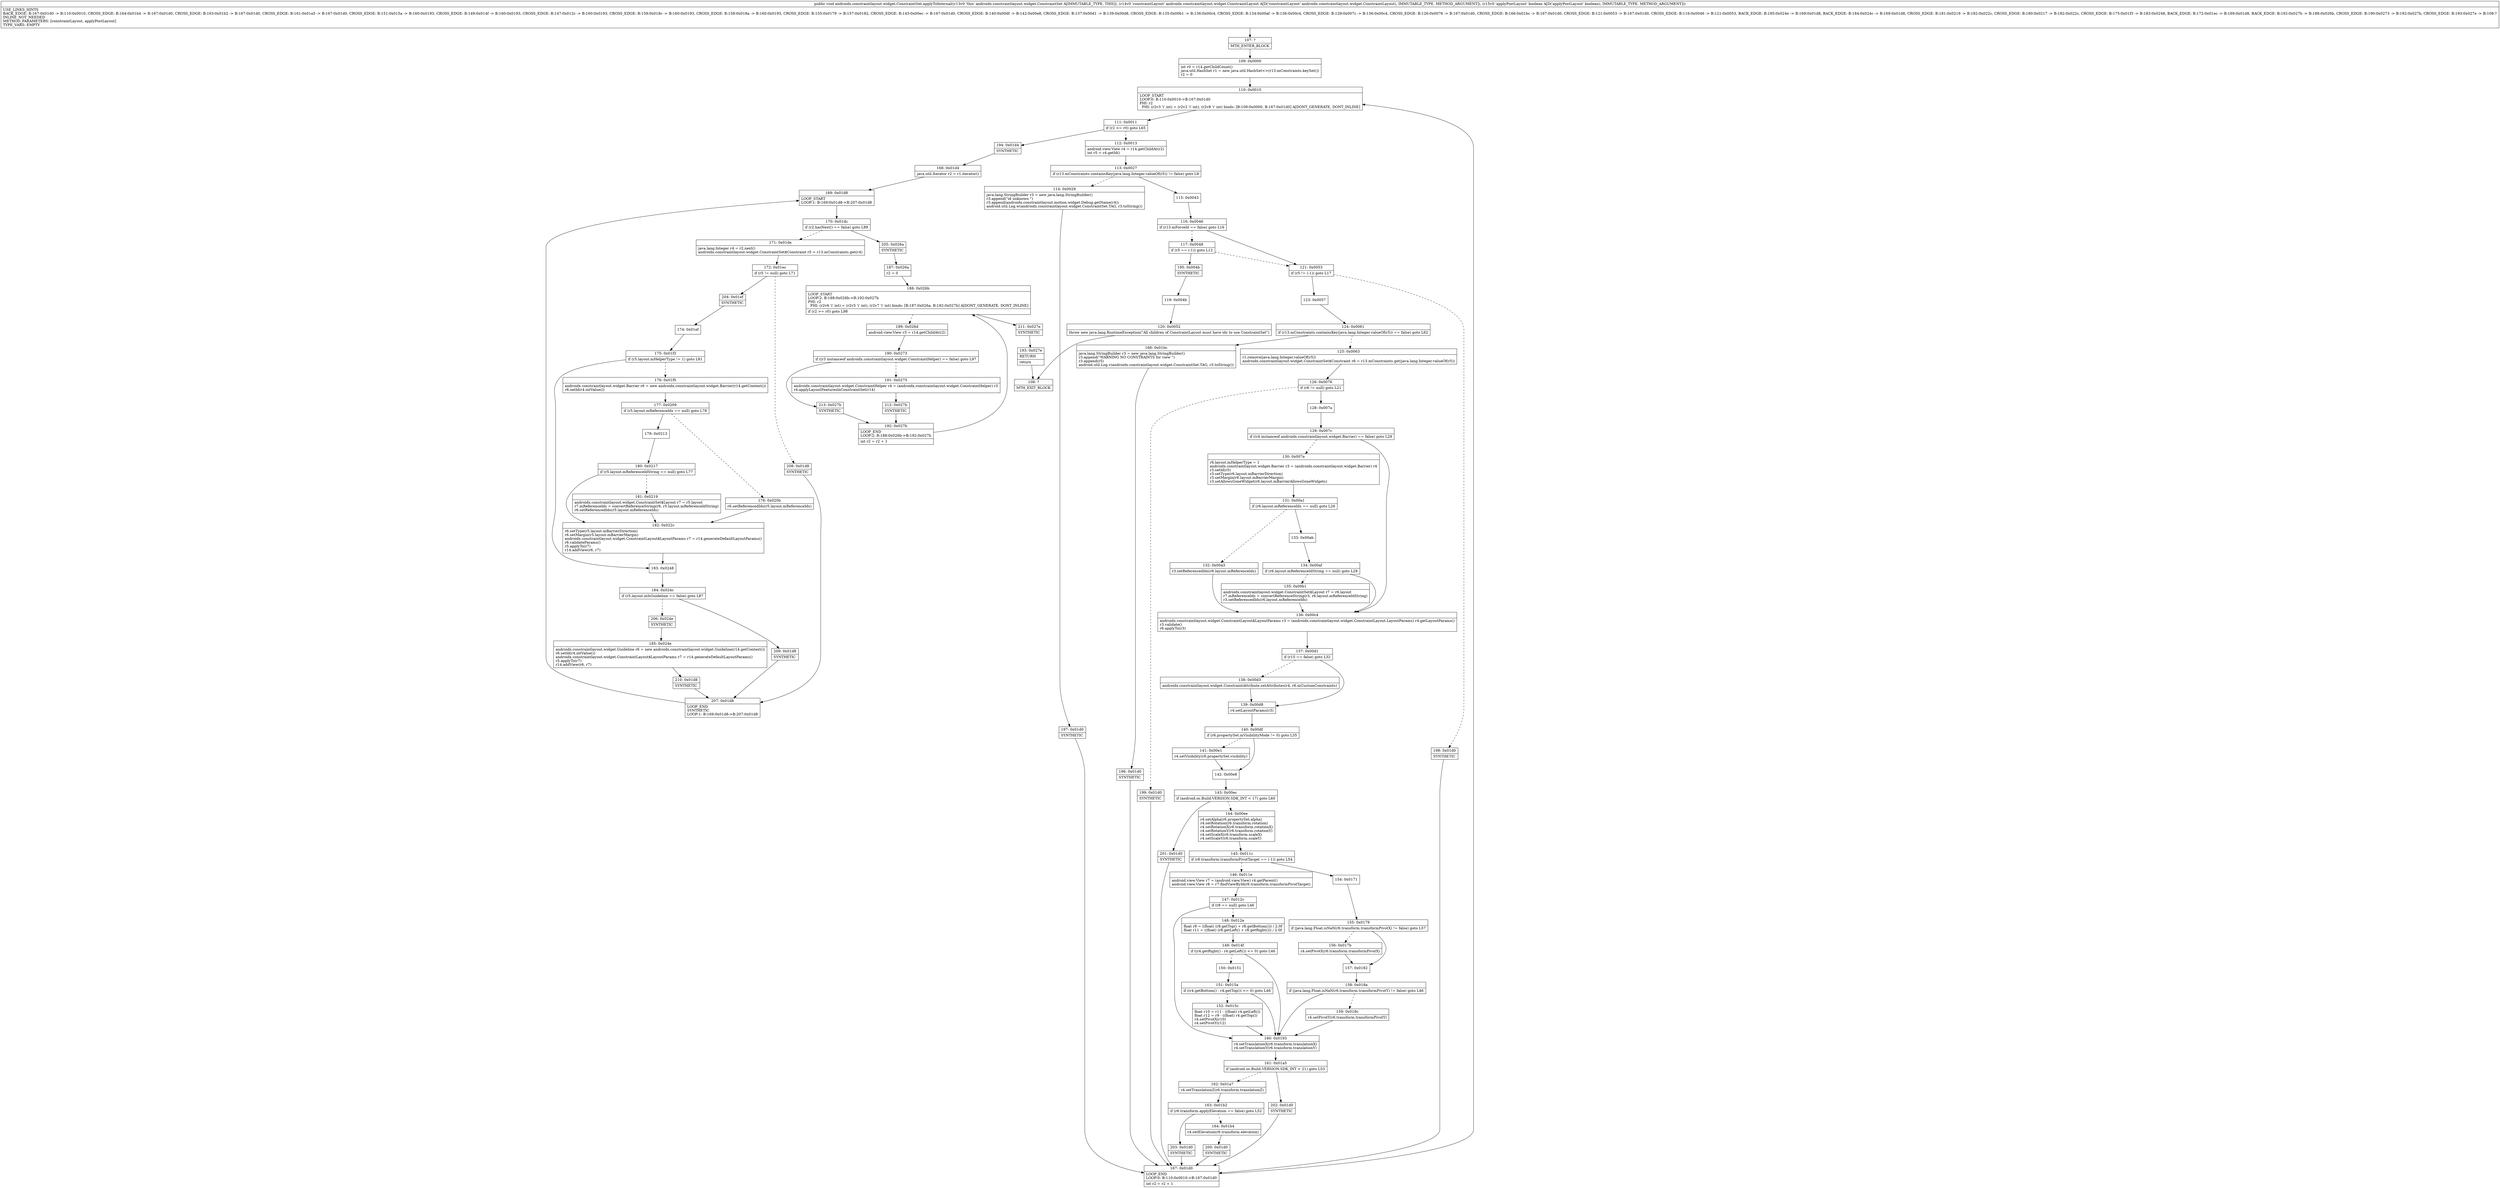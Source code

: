 digraph "CFG forandroidx.constraintlayout.widget.ConstraintSet.applyToInternal(Landroidx\/constraintlayout\/widget\/ConstraintLayout;Z)V" {
Node_107 [shape=record,label="{107\:\ ?|MTH_ENTER_BLOCK\l}"];
Node_109 [shape=record,label="{109\:\ 0x0000|int r0 = r14.getChildCount()\ljava.util.HashSet r1 = new java.util.HashSet\<\>(r13.mConstraints.keySet())\lr2 = 0\l}"];
Node_110 [shape=record,label="{110\:\ 0x0010|LOOP_START\lLOOP:0: B:110:0x0010\-\>B:167:0x01d0\lPHI: r2 \l  PHI: (r2v3 'i' int) = (r2v2 'i' int), (r2v8 'i' int) binds: [B:109:0x0000, B:167:0x01d0] A[DONT_GENERATE, DONT_INLINE]\l}"];
Node_111 [shape=record,label="{111\:\ 0x0011|if (r2 \>= r0) goto L65\l}"];
Node_112 [shape=record,label="{112\:\ 0x0013|android.view.View r4 = r14.getChildAt(r2)\lint r5 = r4.getId()\l}"];
Node_113 [shape=record,label="{113\:\ 0x0027|if (r13.mConstraints.containsKey(java.lang.Integer.valueOf(r5)) != false) goto L9\l}"];
Node_114 [shape=record,label="{114\:\ 0x0029|java.lang.StringBuilder r3 = new java.lang.StringBuilder()\lr3.append(\"id unknown \")\lr3.append(androidx.constraintlayout.motion.widget.Debug.getName(r4))\landroid.util.Log.w(androidx.constraintlayout.widget.ConstraintSet.TAG, r3.toString())\l}"];
Node_197 [shape=record,label="{197\:\ 0x01d0|SYNTHETIC\l}"];
Node_167 [shape=record,label="{167\:\ 0x01d0|LOOP_END\lLOOP:0: B:110:0x0010\-\>B:167:0x01d0\l|int r2 = r2 + 1\l}"];
Node_115 [shape=record,label="{115\:\ 0x0043}"];
Node_116 [shape=record,label="{116\:\ 0x0046|if (r13.mForceId == false) goto L16\l}"];
Node_117 [shape=record,label="{117\:\ 0x0048|if (r5 == (\-1)) goto L12\l}"];
Node_195 [shape=record,label="{195\:\ 0x004b|SYNTHETIC\l}"];
Node_119 [shape=record,label="{119\:\ 0x004b}"];
Node_120 [shape=record,label="{120\:\ 0x0052|throw new java.lang.RuntimeException(\"All children of ConstraintLayout must have ids to use ConstraintSet\")\l}"];
Node_108 [shape=record,label="{108\:\ ?|MTH_EXIT_BLOCK\l}"];
Node_121 [shape=record,label="{121\:\ 0x0053|if (r5 != (\-1)) goto L17\l}"];
Node_123 [shape=record,label="{123\:\ 0x0057}"];
Node_124 [shape=record,label="{124\:\ 0x0061|if (r13.mConstraints.containsKey(java.lang.Integer.valueOf(r5)) == false) goto L62\l}"];
Node_125 [shape=record,label="{125\:\ 0x0063|r1.remove(java.lang.Integer.valueOf(r5))\landroidx.constraintlayout.widget.ConstraintSet$Constraint r6 = r13.mConstraints.get(java.lang.Integer.valueOf(r5))\l}"];
Node_126 [shape=record,label="{126\:\ 0x0076|if (r6 != null) goto L21\l}"];
Node_128 [shape=record,label="{128\:\ 0x007a}"];
Node_129 [shape=record,label="{129\:\ 0x007c|if ((r4 instanceof androidx.constraintlayout.widget.Barrier) == false) goto L29\l}"];
Node_130 [shape=record,label="{130\:\ 0x007e|r6.layout.mHelperType = 1\landroidx.constraintlayout.widget.Barrier r3 = (androidx.constraintlayout.widget.Barrier) r4\lr3.setId(r5)\lr3.setType(r6.layout.mBarrierDirection)\lr3.setMargin(r6.layout.mBarrierMargin)\lr3.setAllowsGoneWidget(r6.layout.mBarrierAllowsGoneWidgets)\l}"];
Node_131 [shape=record,label="{131\:\ 0x00a1|if (r6.layout.mReferenceIds == null) goto L26\l}"];
Node_132 [shape=record,label="{132\:\ 0x00a3|r3.setReferencedIds(r6.layout.mReferenceIds)\l}"];
Node_133 [shape=record,label="{133\:\ 0x00ab}"];
Node_134 [shape=record,label="{134\:\ 0x00af|if (r6.layout.mReferenceIdString == null) goto L29\l}"];
Node_135 [shape=record,label="{135\:\ 0x00b1|androidx.constraintlayout.widget.ConstraintSet$Layout r7 = r6.layout\lr7.mReferenceIds = convertReferenceString(r3, r6.layout.mReferenceIdString)\lr3.setReferencedIds(r6.layout.mReferenceIds)\l}"];
Node_136 [shape=record,label="{136\:\ 0x00c4|androidx.constraintlayout.widget.ConstraintLayout$LayoutParams r3 = (androidx.constraintlayout.widget.ConstraintLayout.LayoutParams) r4.getLayoutParams()\lr3.validate()\lr6.applyTo(r3)\l}"];
Node_137 [shape=record,label="{137\:\ 0x00d1|if (r15 == false) goto L32\l}"];
Node_138 [shape=record,label="{138\:\ 0x00d3|androidx.constraintlayout.widget.ConstraintAttribute.setAttributes(r4, r6.mCustomConstraints)\l}"];
Node_139 [shape=record,label="{139\:\ 0x00d8|r4.setLayoutParams(r3)\l}"];
Node_140 [shape=record,label="{140\:\ 0x00df|if (r6.propertySet.mVisibilityMode != 0) goto L35\l}"];
Node_141 [shape=record,label="{141\:\ 0x00e1|r4.setVisibility(r6.propertySet.visibility)\l}"];
Node_142 [shape=record,label="{142\:\ 0x00e8}"];
Node_143 [shape=record,label="{143\:\ 0x00ec|if (android.os.Build.VERSION.SDK_INT \< 17) goto L60\l}"];
Node_144 [shape=record,label="{144\:\ 0x00ee|r4.setAlpha(r6.propertySet.alpha)\lr4.setRotation(r6.transform.rotation)\lr4.setRotationX(r6.transform.rotationX)\lr4.setRotationY(r6.transform.rotationY)\lr4.setScaleX(r6.transform.scaleX)\lr4.setScaleY(r6.transform.scaleY)\l}"];
Node_145 [shape=record,label="{145\:\ 0x011c|if (r6.transform.transformPivotTarget == (\-1)) goto L54\l}"];
Node_146 [shape=record,label="{146\:\ 0x011e|android.view.View r7 = (android.view.View) r4.getParent()\landroid.view.View r8 = r7.findViewById(r6.transform.transformPivotTarget)\l}"];
Node_147 [shape=record,label="{147\:\ 0x012c|if (r8 == null) goto L46\l}"];
Node_148 [shape=record,label="{148\:\ 0x012e|float r9 = ((float) (r8.getTop() + r8.getBottom())) \/ 2.0f\lfloat r11 = ((float) (r8.getLeft() + r8.getRight())) \/ 2.0f\l}"];
Node_149 [shape=record,label="{149\:\ 0x014f|if ((r4.getRight() \- r4.getLeft()) \<= 0) goto L46\l}"];
Node_150 [shape=record,label="{150\:\ 0x0151}"];
Node_151 [shape=record,label="{151\:\ 0x015a|if ((r4.getBottom() \- r4.getTop()) \<= 0) goto L46\l}"];
Node_152 [shape=record,label="{152\:\ 0x015c|float r10 = r11 \- ((float) r4.getLeft())\lfloat r12 = r9 \- ((float) r4.getTop())\lr4.setPivotX(r10)\lr4.setPivotY(r12)\l}"];
Node_160 [shape=record,label="{160\:\ 0x0193|r4.setTranslationX(r6.transform.translationX)\lr4.setTranslationY(r6.transform.translationY)\l}"];
Node_161 [shape=record,label="{161\:\ 0x01a5|if (android.os.Build.VERSION.SDK_INT \< 21) goto L53\l}"];
Node_162 [shape=record,label="{162\:\ 0x01a7|r4.setTranslationZ(r6.transform.translationZ)\l}"];
Node_163 [shape=record,label="{163\:\ 0x01b2|if (r6.transform.applyElevation == false) goto L52\l}"];
Node_164 [shape=record,label="{164\:\ 0x01b4|r4.setElevation(r6.transform.elevation)\l}"];
Node_200 [shape=record,label="{200\:\ 0x01d0|SYNTHETIC\l}"];
Node_203 [shape=record,label="{203\:\ 0x01d0|SYNTHETIC\l}"];
Node_202 [shape=record,label="{202\:\ 0x01d0|SYNTHETIC\l}"];
Node_154 [shape=record,label="{154\:\ 0x0171}"];
Node_155 [shape=record,label="{155\:\ 0x0179|if (java.lang.Float.isNaN(r6.transform.transformPivotX) != false) goto L57\l}"];
Node_156 [shape=record,label="{156\:\ 0x017b|r4.setPivotX(r6.transform.transformPivotX)\l}"];
Node_157 [shape=record,label="{157\:\ 0x0182}"];
Node_158 [shape=record,label="{158\:\ 0x018a|if (java.lang.Float.isNaN(r6.transform.transformPivotY) != false) goto L46\l}"];
Node_159 [shape=record,label="{159\:\ 0x018c|r4.setPivotY(r6.transform.transformPivotY)\l}"];
Node_201 [shape=record,label="{201\:\ 0x01d0|SYNTHETIC\l}"];
Node_199 [shape=record,label="{199\:\ 0x01d0|SYNTHETIC\l}"];
Node_166 [shape=record,label="{166\:\ 0x01bc|java.lang.StringBuilder r3 = new java.lang.StringBuilder()\lr3.append(\"WARNING NO CONSTRAINTS for view \")\lr3.append(r5)\landroid.util.Log.v(androidx.constraintlayout.widget.ConstraintSet.TAG, r3.toString())\l}"];
Node_196 [shape=record,label="{196\:\ 0x01d0|SYNTHETIC\l}"];
Node_198 [shape=record,label="{198\:\ 0x01d0|SYNTHETIC\l}"];
Node_194 [shape=record,label="{194\:\ 0x01d4|SYNTHETIC\l}"];
Node_168 [shape=record,label="{168\:\ 0x01d4|java.util.Iterator r2 = r1.iterator()\l}"];
Node_169 [shape=record,label="{169\:\ 0x01d8|LOOP_START\lLOOP:1: B:169:0x01d8\-\>B:207:0x01d8\l}"];
Node_170 [shape=record,label="{170\:\ 0x01dc|if (r2.hasNext() == false) goto L89\l}"];
Node_171 [shape=record,label="{171\:\ 0x01de|java.lang.Integer r4 = r2.next()\landroidx.constraintlayout.widget.ConstraintSet$Constraint r5 = r13.mConstraints.get(r4)\l}"];
Node_172 [shape=record,label="{172\:\ 0x01ec|if (r5 != null) goto L71\l}"];
Node_204 [shape=record,label="{204\:\ 0x01ef|SYNTHETIC\l}"];
Node_174 [shape=record,label="{174\:\ 0x01ef}"];
Node_175 [shape=record,label="{175\:\ 0x01f3|if (r5.layout.mHelperType != 1) goto L81\l}"];
Node_176 [shape=record,label="{176\:\ 0x01f5|androidx.constraintlayout.widget.Barrier r6 = new androidx.constraintlayout.widget.Barrier(r14.getContext())\lr6.setId(r4.intValue())\l}"];
Node_177 [shape=record,label="{177\:\ 0x0209|if (r5.layout.mReferenceIds == null) goto L78\l}"];
Node_178 [shape=record,label="{178\:\ 0x020b|r6.setReferencedIds(r5.layout.mReferenceIds)\l}"];
Node_182 [shape=record,label="{182\:\ 0x022c|r6.setType(r5.layout.mBarrierDirection)\lr6.setMargin(r5.layout.mBarrierMargin)\landroidx.constraintlayout.widget.ConstraintLayout$LayoutParams r7 = r14.generateDefaultLayoutParams()\lr6.validateParams()\lr5.applyTo(r7)\lr14.addView(r6, r7)\l}"];
Node_179 [shape=record,label="{179\:\ 0x0213}"];
Node_180 [shape=record,label="{180\:\ 0x0217|if (r5.layout.mReferenceIdString == null) goto L77\l}"];
Node_181 [shape=record,label="{181\:\ 0x0219|androidx.constraintlayout.widget.ConstraintSet$Layout r7 = r5.layout\lr7.mReferenceIds = convertReferenceString(r6, r5.layout.mReferenceIdString)\lr6.setReferencedIds(r5.layout.mReferenceIds)\l}"];
Node_183 [shape=record,label="{183\:\ 0x0248}"];
Node_184 [shape=record,label="{184\:\ 0x024c|if (r5.layout.mIsGuideline == false) goto L87\l}"];
Node_206 [shape=record,label="{206\:\ 0x024e|SYNTHETIC\l}"];
Node_185 [shape=record,label="{185\:\ 0x024e|androidx.constraintlayout.widget.Guideline r6 = new androidx.constraintlayout.widget.Guideline(r14.getContext())\lr6.setId(r4.intValue())\landroidx.constraintlayout.widget.ConstraintLayout$LayoutParams r7 = r14.generateDefaultLayoutParams()\lr5.applyTo(r7)\lr14.addView(r6, r7)\l}"];
Node_210 [shape=record,label="{210\:\ 0x01d8|SYNTHETIC\l}"];
Node_207 [shape=record,label="{207\:\ 0x01d8|LOOP_END\lSYNTHETIC\lLOOP:1: B:169:0x01d8\-\>B:207:0x01d8\l}"];
Node_209 [shape=record,label="{209\:\ 0x01d8|SYNTHETIC\l}"];
Node_208 [shape=record,label="{208\:\ 0x01d8|SYNTHETIC\l}"];
Node_205 [shape=record,label="{205\:\ 0x026a|SYNTHETIC\l}"];
Node_187 [shape=record,label="{187\:\ 0x026a|r2 = 0\l}"];
Node_188 [shape=record,label="{188\:\ 0x026b|LOOP_START\lLOOP:2: B:188:0x026b\-\>B:192:0x027b\lPHI: r2 \l  PHI: (r2v6 'i' int) = (r2v5 'i' int), (r2v7 'i' int) binds: [B:187:0x026a, B:192:0x027b] A[DONT_GENERATE, DONT_INLINE]\l|if (r2 \>= r0) goto L98\l}"];
Node_189 [shape=record,label="{189\:\ 0x026d|android.view.View r3 = r14.getChildAt(r2)\l}"];
Node_190 [shape=record,label="{190\:\ 0x0273|if ((r3 instanceof androidx.constraintlayout.widget.ConstraintHelper) == false) goto L97\l}"];
Node_191 [shape=record,label="{191\:\ 0x0275|androidx.constraintlayout.widget.ConstraintHelper r4 = (androidx.constraintlayout.widget.ConstraintHelper) r3\lr4.applyLayoutFeaturesInConstraintSet(r14)\l}"];
Node_212 [shape=record,label="{212\:\ 0x027b|SYNTHETIC\l}"];
Node_192 [shape=record,label="{192\:\ 0x027b|LOOP_END\lLOOP:2: B:188:0x026b\-\>B:192:0x027b\l|int r2 = r2 + 1\l}"];
Node_213 [shape=record,label="{213\:\ 0x027b|SYNTHETIC\l}"];
Node_211 [shape=record,label="{211\:\ 0x027e|SYNTHETIC\l}"];
Node_193 [shape=record,label="{193\:\ 0x027e|RETURN\l|return\l}"];
MethodNode[shape=record,label="{public void androidx.constraintlayout.widget.ConstraintSet.applyToInternal((r13v0 'this' androidx.constraintlayout.widget.ConstraintSet A[IMMUTABLE_TYPE, THIS]), (r14v0 'constraintLayout' androidx.constraintlayout.widget.ConstraintLayout A[D('constraintLayout' androidx.constraintlayout.widget.ConstraintLayout), IMMUTABLE_TYPE, METHOD_ARGUMENT]), (r15v0 'applyPostLayout' boolean A[D('applyPostLayout' boolean), IMMUTABLE_TYPE, METHOD_ARGUMENT]))  | USE_LINES_HINTS\lBACK_EDGE: B:167:0x01d0 \-\> B:110:0x0010, CROSS_EDGE: B:164:0x01b4 \-\> B:167:0x01d0, CROSS_EDGE: B:163:0x01b2 \-\> B:167:0x01d0, CROSS_EDGE: B:161:0x01a5 \-\> B:167:0x01d0, CROSS_EDGE: B:151:0x015a \-\> B:160:0x0193, CROSS_EDGE: B:149:0x014f \-\> B:160:0x0193, CROSS_EDGE: B:147:0x012c \-\> B:160:0x0193, CROSS_EDGE: B:159:0x018c \-\> B:160:0x0193, CROSS_EDGE: B:158:0x018a \-\> B:160:0x0193, CROSS_EDGE: B:155:0x0179 \-\> B:157:0x0182, CROSS_EDGE: B:143:0x00ec \-\> B:167:0x01d0, CROSS_EDGE: B:140:0x00df \-\> B:142:0x00e8, CROSS_EDGE: B:137:0x00d1 \-\> B:139:0x00d8, CROSS_EDGE: B:135:0x00b1 \-\> B:136:0x00c4, CROSS_EDGE: B:134:0x00af \-\> B:136:0x00c4, CROSS_EDGE: B:129:0x007c \-\> B:136:0x00c4, CROSS_EDGE: B:126:0x0076 \-\> B:167:0x01d0, CROSS_EDGE: B:166:0x01bc \-\> B:167:0x01d0, CROSS_EDGE: B:121:0x0053 \-\> B:167:0x01d0, CROSS_EDGE: B:116:0x0046 \-\> B:121:0x0053, BACK_EDGE: B:185:0x024e \-\> B:169:0x01d8, BACK_EDGE: B:184:0x024c \-\> B:169:0x01d8, CROSS_EDGE: B:181:0x0219 \-\> B:182:0x022c, CROSS_EDGE: B:180:0x0217 \-\> B:182:0x022c, CROSS_EDGE: B:175:0x01f3 \-\> B:183:0x0248, BACK_EDGE: B:172:0x01ec \-\> B:169:0x01d8, BACK_EDGE: B:192:0x027b \-\> B:188:0x026b, CROSS_EDGE: B:190:0x0273 \-\> B:192:0x027b, CROSS_EDGE: B:193:0x027e \-\> B:108:?\lINLINE_NOT_NEEDED\lMETHOD_PARAMETERS: [constraintLayout, applyPostLayout]\lTYPE_VARS: EMPTY\l}"];
MethodNode -> Node_107;Node_107 -> Node_109;
Node_109 -> Node_110;
Node_110 -> Node_111;
Node_111 -> Node_112[style=dashed];
Node_111 -> Node_194;
Node_112 -> Node_113;
Node_113 -> Node_114[style=dashed];
Node_113 -> Node_115;
Node_114 -> Node_197;
Node_197 -> Node_167;
Node_167 -> Node_110;
Node_115 -> Node_116;
Node_116 -> Node_117[style=dashed];
Node_116 -> Node_121;
Node_117 -> Node_121[style=dashed];
Node_117 -> Node_195;
Node_195 -> Node_119;
Node_119 -> Node_120;
Node_120 -> Node_108;
Node_121 -> Node_123;
Node_121 -> Node_198[style=dashed];
Node_123 -> Node_124;
Node_124 -> Node_125[style=dashed];
Node_124 -> Node_166;
Node_125 -> Node_126;
Node_126 -> Node_128;
Node_126 -> Node_199[style=dashed];
Node_128 -> Node_129;
Node_129 -> Node_130[style=dashed];
Node_129 -> Node_136;
Node_130 -> Node_131;
Node_131 -> Node_132[style=dashed];
Node_131 -> Node_133;
Node_132 -> Node_136;
Node_133 -> Node_134;
Node_134 -> Node_135[style=dashed];
Node_134 -> Node_136;
Node_135 -> Node_136;
Node_136 -> Node_137;
Node_137 -> Node_138[style=dashed];
Node_137 -> Node_139;
Node_138 -> Node_139;
Node_139 -> Node_140;
Node_140 -> Node_141[style=dashed];
Node_140 -> Node_142;
Node_141 -> Node_142;
Node_142 -> Node_143;
Node_143 -> Node_144[style=dashed];
Node_143 -> Node_201;
Node_144 -> Node_145;
Node_145 -> Node_146[style=dashed];
Node_145 -> Node_154;
Node_146 -> Node_147;
Node_147 -> Node_148[style=dashed];
Node_147 -> Node_160;
Node_148 -> Node_149;
Node_149 -> Node_150[style=dashed];
Node_149 -> Node_160;
Node_150 -> Node_151;
Node_151 -> Node_152[style=dashed];
Node_151 -> Node_160;
Node_152 -> Node_160;
Node_160 -> Node_161;
Node_161 -> Node_162[style=dashed];
Node_161 -> Node_202;
Node_162 -> Node_163;
Node_163 -> Node_164[style=dashed];
Node_163 -> Node_203;
Node_164 -> Node_200;
Node_200 -> Node_167;
Node_203 -> Node_167;
Node_202 -> Node_167;
Node_154 -> Node_155;
Node_155 -> Node_156[style=dashed];
Node_155 -> Node_157;
Node_156 -> Node_157;
Node_157 -> Node_158;
Node_158 -> Node_159[style=dashed];
Node_158 -> Node_160;
Node_159 -> Node_160;
Node_201 -> Node_167;
Node_199 -> Node_167;
Node_166 -> Node_196;
Node_196 -> Node_167;
Node_198 -> Node_167;
Node_194 -> Node_168;
Node_168 -> Node_169;
Node_169 -> Node_170;
Node_170 -> Node_171[style=dashed];
Node_170 -> Node_205;
Node_171 -> Node_172;
Node_172 -> Node_204;
Node_172 -> Node_208[style=dashed];
Node_204 -> Node_174;
Node_174 -> Node_175;
Node_175 -> Node_176[style=dashed];
Node_175 -> Node_183;
Node_176 -> Node_177;
Node_177 -> Node_178[style=dashed];
Node_177 -> Node_179;
Node_178 -> Node_182;
Node_182 -> Node_183;
Node_179 -> Node_180;
Node_180 -> Node_181[style=dashed];
Node_180 -> Node_182;
Node_181 -> Node_182;
Node_183 -> Node_184;
Node_184 -> Node_206[style=dashed];
Node_184 -> Node_209;
Node_206 -> Node_185;
Node_185 -> Node_210;
Node_210 -> Node_207;
Node_207 -> Node_169;
Node_209 -> Node_207;
Node_208 -> Node_207;
Node_205 -> Node_187;
Node_187 -> Node_188;
Node_188 -> Node_189[style=dashed];
Node_188 -> Node_211;
Node_189 -> Node_190;
Node_190 -> Node_191[style=dashed];
Node_190 -> Node_213;
Node_191 -> Node_212;
Node_212 -> Node_192;
Node_192 -> Node_188;
Node_213 -> Node_192;
Node_211 -> Node_193;
Node_193 -> Node_108;
}

